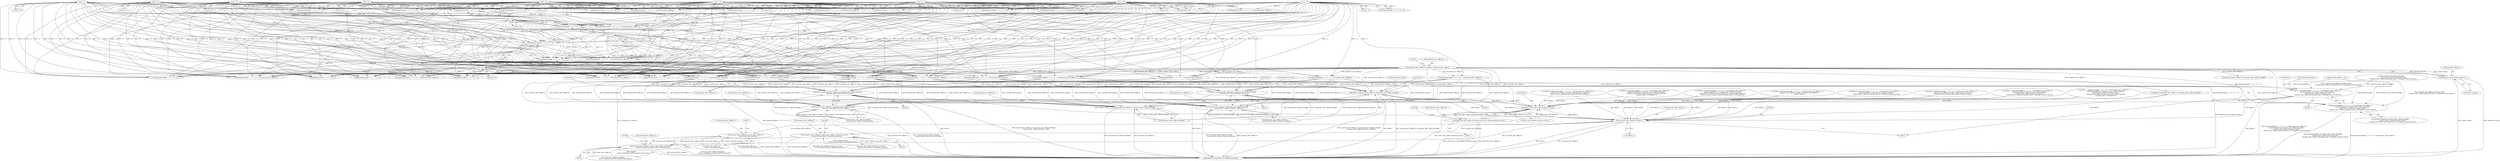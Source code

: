 digraph "0_ImageMagick_f595a1985233c399a05c0c37cc41de16a90dd025@pointer" {
"1001507" [label="(Call,(geometry.height == 0 ? 1.0 : -1.0)*annotate_info->affine.ty)"];
"1001515" [label="(Call,-1.0)"];
"1001458" [label="(Call,-1.0)"];
"1001281" [label="(Call,-1.0)"];
"1001239" [label="(Call,-1.0)"];
"1000798" [label="(Call,-1.0)"];
"1000740" [label="(Call,-1.0)"];
"1001394" [label="(Call,-1.0)"];
"1001332" [label="(Call,-1.0)"];
"1000901" [label="(Call,-1.0)"];
"1000850" [label="(Call,-1.0)"];
"1001030" [label="(Call,-1.0)"];
"1000961" [label="(Call,-1.0)"];
"1000582" [label="(Call,-1.0)"];
"1000416" [label="(Call,annotate_info->affine.ty=geometry_info.psi-image->page.y)"];
"1000422" [label="(Call,geometry_info.psi-image->page.y)"];
"1001502" [label="(Call,offset.y=(geometry.height == 0 ? 1.0 : -1.0)*annotate_info->affine.ty+\n          geometry.height+i*annotate_info->affine.sy*height-\n          annotate_info->affine.rx*metrics.width-\n          annotate_info->affine.sy*(number_lines-1.0)*height+metrics.descent)"];
"1001794" [label="(Call,offset.y-draw_info->affine.sy*metrics.ascent)"];
"1001788" [label="(Call,undercolor_info->affine.ty=offset.y-draw_info->affine.sy*metrics.ascent)"];
"1001848" [label="(Call,annotate_info->affine.ty=offset.y)"];
"1001876" [label="(Call,annotate_info->affine.ty-=(draw_info->affine.sy*(metrics.ascent+\n          metrics.descent-metrics.underline_position)))"];
"1001972" [label="(Call,annotate_info->affine.ty-=(draw_info->affine.sy*(height+\n          metrics.underline_position+metrics.descent)/2.0))"];
"1001921" [label="(Call,annotate_info->affine.ty-=(draw_info->affine.sy*\n            metrics.underline_position))"];
"1001506" [label="(Call,(geometry.height == 0 ? 1.0 : -1.0)*annotate_info->affine.ty+\n          geometry.height+i*annotate_info->affine.sy*height-\n          annotate_info->affine.rx*metrics.width-\n          annotate_info->affine.sy*(number_lines-1.0)*height+metrics.descent)"];
"1001588" [label="(Call,offset.y=annotate_info->affine.ty+i*annotate_info->affine.sy*height)"];
"1001592" [label="(Call,annotate_info->affine.ty+i*annotate_info->affine.sy*height)"];
"1001641" [label="(Call,offset.y=annotate_info->affine.ty+i*annotate_info->affine.sy*height-\n          annotate_info->affine.rx*metrics.width/2.0)"];
"1001645" [label="(Call,annotate_info->affine.ty+i*annotate_info->affine.sy*height-\n          annotate_info->affine.rx*metrics.width/2.0)"];
"1001704" [label="(Call,offset.y=annotate_info->affine.ty+i*annotate_info->affine.sy*height-\n          annotate_info->affine.rx*metrics.width)"];
"1001708" [label="(Call,annotate_info->affine.ty+i*annotate_info->affine.sy*height-\n          annotate_info->affine.rx*metrics.width)"];
"1000422" [label="(Call,geometry_info.psi-image->page.y)"];
"1001239" [label="(Call,-1.0)"];
"1001458" [label="(Call,-1.0)"];
"1001232" [label="(Call,(geometry.width == 0 ? -1.0 : 1.0)*annotate_info->affine.tx)"];
"1000786" [label="(Call,offset.y=(geometry.height == 0 ? -1.0 : 1.0)*annotate_info->affine.ty+i*\n          annotate_info->affine.sy*height+annotate_info->affine.sy*\n          metrics.ascent-annotate_info->affine.rx*metrics.width)"];
"1001651" [label="(Call,i*annotate_info->affine.sy*height-\n          annotate_info->affine.rx*metrics.width/2.0)"];
"1001641" [label="(Call,offset.y=annotate_info->affine.ty+i*annotate_info->affine.sy*height-\n          annotate_info->affine.rx*metrics.width/2.0)"];
"1000799" [label="(Literal,1.0)"];
"1000532" [label="(Call,(geometry.width == 0 ? -1.0 : 1.0)*annotate_info->affine.tx)"];
"1001507" [label="(Call,(geometry.height == 0 ? 1.0 : -1.0)*annotate_info->affine.ty)"];
"1001162" [label="(Call,(geometry.height == 0 ? -1.0 : 1.0)*annotate_info->affine.ty)"];
"1001451" [label="(Call,geometry.width == 0 ? 1.0 : -1.0)"];
"1001598" [label="(Call,i*annotate_info->affine.sy*height)"];
"1000844" [label="(Call,geometry.width == 0 ? -1.0 : 1.0)"];
"1001526" [label="(Call,i*annotate_info->affine.sy*height-\n          annotate_info->affine.rx*metrics.width-\n          annotate_info->affine.sy*(number_lines-1.0)*height+metrics.descent)"];
"1001381" [label="(Call,offset.y=(geometry.height == 0 ? 1.0 : -1.0)*annotate_info->affine.ty+\n          geometry.height+i*annotate_info->affine.sy*height-\n          annotate_info->affine.rx*metrics.width/2.0-\n          annotate_info->affine.sy*(number_lines-1.0)*height+metrics.descent)"];
"1000901" [label="(Call,-1.0)"];
"1001503" [label="(Call,offset.y)"];
"1001877" [label="(Call,annotate_info->affine.ty)"];
"1001921" [label="(Call,annotate_info->affine.ty-=(draw_info->affine.sy*\n            metrics.underline_position))"];
"1001274" [label="(Call,geometry.height == 0 ? 1.0 : -1.0)"];
"1001876" [label="(Call,annotate_info->affine.ty-=(draw_info->affine.sy*(metrics.ascent+\n          metrics.descent-metrics.underline_position)))"];
"1001920" [label="(Block,)"];
"1001023" [label="(Call,(geometry.height == 0 ? -1.0 : 1.0)*annotate_info->affine.ty)"];
"1001744" [label="(Block,)"];
"1001157" [label="(Call,offset.y=(geometry.height == 0 ? -1.0 : 1.0)*annotate_info->affine.ty+\n          geometry.height/2.0+i*annotate_info->affine.sy*height-\n          annotate_info->affine.rx*metrics.width+\n          annotate_info->affine.sy*(metrics.ascent+metrics.descent-\n          (number_lines-1.0)*height)/2.0)"];
"1000733" [label="(Call,geometry.width == 0 ? 1.0 : -1.0)"];
"1001515" [label="(Call,-1.0)"];
"1001450" [label="(Call,(geometry.width == 0 ? 1.0 : -1.0)*annotate_info->affine.tx)"];
"1000791" [label="(Call,(geometry.height == 0 ? -1.0 : 1.0)*annotate_info->affine.ty)"];
"1001568" [label="(Block,)"];
"1000955" [label="(Call,geometry.width == 0 ? -1.0 : 1.0)"];
"1000678" [label="(Call,(geometry.height == 0 ? -1.0 : 1.0)*annotate_info->affine.ty)"];
"1001607" [label="(ControlStructure,break;)"];
"1001733" [label="(ControlStructure,break;)"];
"1001849" [label="(Call,annotate_info->affine.ty)"];
"1001394" [label="(Call,-1.0)"];
"1001642" [label="(Call,offset.y)"];
"1001096" [label="(Call,geometry.width == 0 ? 1.0 : -1.0)"];
"1001024" [label="(Call,geometry.height == 0 ? -1.0 : 1.0)"];
"1001031" [label="(Literal,1.0)"];
"1001708" [label="(Call,annotate_info->affine.ty+i*annotate_info->affine.sy*height-\n          annotate_info->affine.rx*metrics.width)"];
"1001973" [label="(Call,annotate_info->affine.ty)"];
"1000902" [label="(Literal,1.0)"];
"1001509" [label="(Call,geometry.height == 0)"];
"1001798" [label="(Call,draw_info->affine.sy*metrics.ascent)"];
"1002025" [label="(MethodReturn,MagickExport MagickBooleanType)"];
"1001163" [label="(Call,geometry.height == 0 ? -1.0 : 1.0)"];
"1001674" [label="(Block,)"];
"1001972" [label="(Call,annotate_info->affine.ty-=(draw_info->affine.sy*(height+\n          metrics.underline_position+metrics.descent)/2.0))"];
"1001018" [label="(Call,offset.y=(geometry.height == 0 ? -1.0 : 1.0)*annotate_info->affine.ty+\n          geometry.height/2.0+i*annotate_info->affine.sy*height-\n          annotate_info->affine.rx*metrics.width/2.0+annotate_info->affine.sy*\n          (metrics.ascent+metrics.descent-(number_lines-1.0)*height)/2.0)"];
"1001704" [label="(Call,offset.y=annotate_info->affine.ty+i*annotate_info->affine.sy*height-\n          annotate_info->affine.rx*metrics.width)"];
"1000673" [label="(Call,offset.y=(geometry.height == 0 ? -1.0 : 1.0)*annotate_info->affine.ty+i*\n          annotate_info->affine.sy*height+annotate_info->affine.sy*\n          metrics.ascent-annotate_info->affine.rx*metrics.width/2.0)"];
"1001709" [label="(Call,annotate_info->affine.ty)"];
"1001971" [label="(Block,)"];
"1000416" [label="(Call,annotate_info->affine.ty=geometry_info.psi-image->page.y)"];
"1001593" [label="(Call,annotate_info->affine.ty)"];
"1001387" [label="(Call,geometry.height == 0 ? 1.0 : -1.0)"];
"1001922" [label="(Call,annotate_info->affine.ty)"];
"1001588" [label="(Call,offset.y=annotate_info->affine.ty+i*annotate_info->affine.sy*height)"];
"1001714" [label="(Call,i*annotate_info->affine.sy*height-\n          annotate_info->affine.rx*metrics.width)"];
"1001326" [label="(Call,geometry.width == 0 ? -1.0 : 1.0)"];
"1000505" [label="(Call,offset.y=annotate_info->affine.ty+i*annotate_info->affine.sy*height)"];
"1001561" [label="(ControlStructure,break;)"];
"1001705" [label="(Call,offset.y)"];
"1001459" [label="(Literal,1.0)"];
"1001788" [label="(Call,undercolor_info->affine.ty=offset.y-draw_info->affine.sy*metrics.ascent)"];
"1001333" [label="(Literal,1.0)"];
"1001672" [label="(ControlStructure,break;)"];
"1000423" [label="(Call,geometry_info.psi)"];
"1001325" [label="(Call,(geometry.width == 0 ? -1.0 : 1.0)*annotate_info->affine.tx)"];
"1000740" [label="(Call,-1.0)"];
"1001854" [label="(Call,offset.y)"];
"1001332" [label="(Call,-1.0)"];
"1001848" [label="(Call,annotate_info->affine.ty=offset.y)"];
"1000850" [label="(Call,-1.0)"];
"1000741" [label="(Literal,1.0)"];
"1001282" [label="(Literal,1.0)"];
"1001444" [label="(Block,)"];
"1000509" [label="(Call,annotate_info->affine.ty+i*annotate_info->affine.sy*height)"];
"1001978" [label="(Call,draw_info->affine.sy*(height+\n          metrics.underline_position+metrics.descent)/2.0)"];
"1000894" [label="(Call,(geometry.height == 0 ? -1.0 : 1.0)*annotate_info->affine.ty)"];
"1000617" [label="(Call,(geometry.width == 0 ? -1.0 : 1.0)*annotate_info->affine.tx)"];
"1000417" [label="(Call,annotate_info->affine.ty)"];
"1000533" [label="(Call,geometry.width == 0 ? -1.0 : 1.0)"];
"1000889" [label="(Call,offset.y=(geometry.height == 0 ? -1.0 : 1.0)*annotate_info->affine.ty+\n          geometry.height/2.0+i*annotate_info->affine.sy*height+\n          annotate_info->affine.sy*(metrics.ascent+metrics.descent-\n          (number_lines-1.0)*height)/2.0)"];
"1000583" [label="(Literal,1.0)"];
"1001506" [label="(Call,(geometry.height == 0 ? 1.0 : -1.0)*annotate_info->affine.ty+\n          geometry.height+i*annotate_info->affine.sy*height-\n          annotate_info->affine.rx*metrics.width-\n          annotate_info->affine.sy*(number_lines-1.0)*height+metrics.descent)"];
"1001646" [label="(Call,annotate_info->affine.ty)"];
"1001502" [label="(Call,offset.y=(geometry.height == 0 ? 1.0 : -1.0)*annotate_info->affine.ty+\n          geometry.height+i*annotate_info->affine.sy*height-\n          annotate_info->affine.rx*metrics.width-\n          annotate_info->affine.sy*(number_lines-1.0)*height+metrics.descent)"];
"1001795" [label="(Call,offset.y)"];
"1000895" [label="(Call,geometry.height == 0 ? -1.0 : 1.0)"];
"1001794" [label="(Call,offset.y-draw_info->affine.sy*metrics.ascent)"];
"1000792" [label="(Call,geometry.height == 0 ? -1.0 : 1.0)"];
"1000798" [label="(Call,-1.0)"];
"1001522" [label="(Call,geometry.height+i*annotate_info->affine.sy*height-\n          annotate_info->affine.rx*metrics.width-\n          annotate_info->affine.sy*(number_lines-1.0)*height+metrics.descent)"];
"1001281" [label="(Call,-1.0)"];
"1001589" [label="(Call,offset.y)"];
"1001508" [label="(Call,geometry.height == 0 ? 1.0 : -1.0)"];
"1001273" [label="(Call,(geometry.height == 0 ? 1.0 : -1.0)*annotate_info->affine.ty)"];
"1001524" [label="(Identifier,geometry)"];
"1000570" [label="(Call,offset.y=(geometry.height == 0 ? -1.0 : 1.0)*annotate_info->affine.ty+i*\n          annotate_info->affine.sy*height+annotate_info->affine.sy*\n          metrics.ascent)"];
"1001395" [label="(Literal,1.0)"];
"1000618" [label="(Call,geometry.width == 0 ? -1.0 : 1.0)"];
"1000732" [label="(Call,(geometry.width == 0 ? 1.0 : -1.0)*annotate_info->affine.tx)"];
"1001516" [label="(Literal,1.0)"];
"1001386" [label="(Call,(geometry.height == 0 ? 1.0 : -1.0)*annotate_info->affine.ty)"];
"1000961" [label="(Call,-1.0)"];
"1000392" [label="(Block,)"];
"1000576" [label="(Call,geometry.height == 0 ? -1.0 : 1.0)"];
"1000851" [label="(Literal,1.0)"];
"1001882" [label="(Call,draw_info->affine.sy*(metrics.ascent+\n          metrics.descent-metrics.underline_position))"];
"1001233" [label="(Call,geometry.width == 0 ? -1.0 : 1.0)"];
"1000962" [label="(Literal,1.0)"];
"1000575" [label="(Call,(geometry.height == 0 ? -1.0 : 1.0)*annotate_info->affine.ty)"];
"1001592" [label="(Call,annotate_info->affine.ty+i*annotate_info->affine.sy*height)"];
"1001789" [label="(Call,undercolor_info->affine.ty)"];
"1000843" [label="(Call,(geometry.width == 0 ? -1.0 : 1.0)*annotate_info->affine.tx)"];
"1000426" [label="(Call,image->page.y)"];
"1001030" [label="(Call,-1.0)"];
"1001875" [label="(Block,)"];
"1001095" [label="(Call,(geometry.width == 0 ? 1.0 : -1.0)*annotate_info->affine.tx)"];
"1001609" [label="(Block,)"];
"1001240" [label="(Literal,1.0)"];
"1000679" [label="(Call,geometry.height == 0 ? -1.0 : 1.0)"];
"1001268" [label="(Call,offset.y=(geometry.height == 0 ? 1.0 : -1.0)*annotate_info->affine.ty+\n          geometry.height+i*annotate_info->affine.sy*height-\n          annotate_info->affine.sy*(number_lines-1.0)*height+metrics.descent)"];
"1001645" [label="(Call,annotate_info->affine.ty+i*annotate_info->affine.sy*height-\n          annotate_info->affine.rx*metrics.width/2.0)"];
"1000954" [label="(Call,(geometry.width == 0 ? -1.0 : 1.0)*annotate_info->affine.tx)"];
"1001927" [label="(Call,draw_info->affine.sy*\n            metrics.underline_position)"];
"1000582" [label="(Call,-1.0)"];
"1001517" [label="(Call,annotate_info->affine.ty)"];
"1001507" -> "1001506"  [label="AST: "];
"1001507" -> "1001517"  [label="CFG: "];
"1001508" -> "1001507"  [label="AST: "];
"1001517" -> "1001507"  [label="AST: "];
"1001524" -> "1001507"  [label="CFG: "];
"1001507" -> "1002025"  [label="DDG: annotate_info->affine.ty"];
"1001507" -> "1002025"  [label="DDG: geometry.height == 0 ? 1.0 : -1.0"];
"1001507" -> "1001502"  [label="DDG: geometry.height == 0 ? 1.0 : -1.0"];
"1001507" -> "1001502"  [label="DDG: annotate_info->affine.ty"];
"1001507" -> "1001506"  [label="DDG: geometry.height == 0 ? 1.0 : -1.0"];
"1001507" -> "1001506"  [label="DDG: annotate_info->affine.ty"];
"1001515" -> "1001507"  [label="DDG: 1.0"];
"1001458" -> "1001507"  [label="DDG: 1.0"];
"1001281" -> "1001507"  [label="DDG: 1.0"];
"1001239" -> "1001507"  [label="DDG: 1.0"];
"1000798" -> "1001507"  [label="DDG: 1.0"];
"1000740" -> "1001507"  [label="DDG: 1.0"];
"1001394" -> "1001507"  [label="DDG: 1.0"];
"1001332" -> "1001507"  [label="DDG: 1.0"];
"1000901" -> "1001507"  [label="DDG: 1.0"];
"1000850" -> "1001507"  [label="DDG: 1.0"];
"1001030" -> "1001507"  [label="DDG: 1.0"];
"1000961" -> "1001507"  [label="DDG: 1.0"];
"1000582" -> "1001507"  [label="DDG: 1.0"];
"1000416" -> "1001507"  [label="DDG: annotate_info->affine.ty"];
"1001507" -> "1001588"  [label="DDG: annotate_info->affine.ty"];
"1001507" -> "1001592"  [label="DDG: annotate_info->affine.ty"];
"1001507" -> "1001641"  [label="DDG: annotate_info->affine.ty"];
"1001507" -> "1001645"  [label="DDG: annotate_info->affine.ty"];
"1001507" -> "1001704"  [label="DDG: annotate_info->affine.ty"];
"1001507" -> "1001708"  [label="DDG: annotate_info->affine.ty"];
"1001515" -> "1001508"  [label="AST: "];
"1001515" -> "1001516"  [label="CFG: "];
"1001516" -> "1001515"  [label="AST: "];
"1001508" -> "1001515"  [label="CFG: "];
"1001515" -> "1000532"  [label="DDG: 1.0"];
"1001515" -> "1000533"  [label="DDG: 1.0"];
"1001515" -> "1000617"  [label="DDG: 1.0"];
"1001515" -> "1000618"  [label="DDG: 1.0"];
"1001515" -> "1000678"  [label="DDG: 1.0"];
"1001515" -> "1000679"  [label="DDG: 1.0"];
"1001515" -> "1001095"  [label="DDG: 1.0"];
"1001515" -> "1001096"  [label="DDG: 1.0"];
"1001515" -> "1001162"  [label="DDG: 1.0"];
"1001515" -> "1001163"  [label="DDG: 1.0"];
"1001515" -> "1001508"  [label="DDG: 1.0"];
"1001458" -> "1001451"  [label="AST: "];
"1001458" -> "1001459"  [label="CFG: "];
"1001459" -> "1001458"  [label="AST: "];
"1001451" -> "1001458"  [label="CFG: "];
"1001458" -> "1000532"  [label="DDG: 1.0"];
"1001458" -> "1000533"  [label="DDG: 1.0"];
"1001458" -> "1000617"  [label="DDG: 1.0"];
"1001458" -> "1000618"  [label="DDG: 1.0"];
"1001458" -> "1000678"  [label="DDG: 1.0"];
"1001458" -> "1000679"  [label="DDG: 1.0"];
"1001458" -> "1001095"  [label="DDG: 1.0"];
"1001458" -> "1001096"  [label="DDG: 1.0"];
"1001458" -> "1001162"  [label="DDG: 1.0"];
"1001458" -> "1001163"  [label="DDG: 1.0"];
"1001458" -> "1001450"  [label="DDG: 1.0"];
"1001458" -> "1001451"  [label="DDG: 1.0"];
"1001458" -> "1001508"  [label="DDG: 1.0"];
"1001281" -> "1001274"  [label="AST: "];
"1001281" -> "1001282"  [label="CFG: "];
"1001282" -> "1001281"  [label="AST: "];
"1001274" -> "1001281"  [label="CFG: "];
"1001281" -> "1000532"  [label="DDG: 1.0"];
"1001281" -> "1000533"  [label="DDG: 1.0"];
"1001281" -> "1000617"  [label="DDG: 1.0"];
"1001281" -> "1000618"  [label="DDG: 1.0"];
"1001281" -> "1000678"  [label="DDG: 1.0"];
"1001281" -> "1000679"  [label="DDG: 1.0"];
"1001281" -> "1001095"  [label="DDG: 1.0"];
"1001281" -> "1001096"  [label="DDG: 1.0"];
"1001281" -> "1001162"  [label="DDG: 1.0"];
"1001281" -> "1001163"  [label="DDG: 1.0"];
"1001281" -> "1001273"  [label="DDG: 1.0"];
"1001281" -> "1001274"  [label="DDG: 1.0"];
"1001281" -> "1001450"  [label="DDG: 1.0"];
"1001281" -> "1001451"  [label="DDG: 1.0"];
"1001281" -> "1001508"  [label="DDG: 1.0"];
"1001239" -> "1001233"  [label="AST: "];
"1001239" -> "1001240"  [label="CFG: "];
"1001240" -> "1001239"  [label="AST: "];
"1001233" -> "1001239"  [label="CFG: "];
"1001239" -> "1000532"  [label="DDG: 1.0"];
"1001239" -> "1000533"  [label="DDG: 1.0"];
"1001239" -> "1000617"  [label="DDG: 1.0"];
"1001239" -> "1000618"  [label="DDG: 1.0"];
"1001239" -> "1000678"  [label="DDG: 1.0"];
"1001239" -> "1000679"  [label="DDG: 1.0"];
"1001239" -> "1001095"  [label="DDG: 1.0"];
"1001239" -> "1001096"  [label="DDG: 1.0"];
"1001239" -> "1001162"  [label="DDG: 1.0"];
"1001239" -> "1001163"  [label="DDG: 1.0"];
"1001239" -> "1001232"  [label="DDG: 1.0"];
"1001239" -> "1001233"  [label="DDG: 1.0"];
"1001239" -> "1001273"  [label="DDG: 1.0"];
"1001239" -> "1001274"  [label="DDG: 1.0"];
"1001239" -> "1001450"  [label="DDG: 1.0"];
"1001239" -> "1001451"  [label="DDG: 1.0"];
"1001239" -> "1001508"  [label="DDG: 1.0"];
"1000798" -> "1000792"  [label="AST: "];
"1000798" -> "1000799"  [label="CFG: "];
"1000799" -> "1000798"  [label="AST: "];
"1000792" -> "1000798"  [label="CFG: "];
"1000798" -> "1000532"  [label="DDG: 1.0"];
"1000798" -> "1000533"  [label="DDG: 1.0"];
"1000798" -> "1000617"  [label="DDG: 1.0"];
"1000798" -> "1000618"  [label="DDG: 1.0"];
"1000798" -> "1000678"  [label="DDG: 1.0"];
"1000798" -> "1000679"  [label="DDG: 1.0"];
"1000798" -> "1000791"  [label="DDG: 1.0"];
"1000798" -> "1000792"  [label="DDG: 1.0"];
"1000798" -> "1001095"  [label="DDG: 1.0"];
"1000798" -> "1001096"  [label="DDG: 1.0"];
"1000798" -> "1001162"  [label="DDG: 1.0"];
"1000798" -> "1001163"  [label="DDG: 1.0"];
"1000798" -> "1001232"  [label="DDG: 1.0"];
"1000798" -> "1001233"  [label="DDG: 1.0"];
"1000798" -> "1001273"  [label="DDG: 1.0"];
"1000798" -> "1001274"  [label="DDG: 1.0"];
"1000798" -> "1001450"  [label="DDG: 1.0"];
"1000798" -> "1001451"  [label="DDG: 1.0"];
"1000798" -> "1001508"  [label="DDG: 1.0"];
"1000740" -> "1000733"  [label="AST: "];
"1000740" -> "1000741"  [label="CFG: "];
"1000741" -> "1000740"  [label="AST: "];
"1000733" -> "1000740"  [label="CFG: "];
"1000740" -> "1000532"  [label="DDG: 1.0"];
"1000740" -> "1000533"  [label="DDG: 1.0"];
"1000740" -> "1000617"  [label="DDG: 1.0"];
"1000740" -> "1000618"  [label="DDG: 1.0"];
"1000740" -> "1000678"  [label="DDG: 1.0"];
"1000740" -> "1000679"  [label="DDG: 1.0"];
"1000740" -> "1000732"  [label="DDG: 1.0"];
"1000740" -> "1000733"  [label="DDG: 1.0"];
"1000740" -> "1000791"  [label="DDG: 1.0"];
"1000740" -> "1000792"  [label="DDG: 1.0"];
"1000740" -> "1001095"  [label="DDG: 1.0"];
"1000740" -> "1001096"  [label="DDG: 1.0"];
"1000740" -> "1001162"  [label="DDG: 1.0"];
"1000740" -> "1001163"  [label="DDG: 1.0"];
"1000740" -> "1001232"  [label="DDG: 1.0"];
"1000740" -> "1001233"  [label="DDG: 1.0"];
"1000740" -> "1001273"  [label="DDG: 1.0"];
"1000740" -> "1001274"  [label="DDG: 1.0"];
"1000740" -> "1001450"  [label="DDG: 1.0"];
"1000740" -> "1001451"  [label="DDG: 1.0"];
"1000740" -> "1001508"  [label="DDG: 1.0"];
"1001394" -> "1001387"  [label="AST: "];
"1001394" -> "1001395"  [label="CFG: "];
"1001395" -> "1001394"  [label="AST: "];
"1001387" -> "1001394"  [label="CFG: "];
"1001394" -> "1000532"  [label="DDG: 1.0"];
"1001394" -> "1000533"  [label="DDG: 1.0"];
"1001394" -> "1000617"  [label="DDG: 1.0"];
"1001394" -> "1000618"  [label="DDG: 1.0"];
"1001394" -> "1000678"  [label="DDG: 1.0"];
"1001394" -> "1000679"  [label="DDG: 1.0"];
"1001394" -> "1000732"  [label="DDG: 1.0"];
"1001394" -> "1000733"  [label="DDG: 1.0"];
"1001394" -> "1000791"  [label="DDG: 1.0"];
"1001394" -> "1000792"  [label="DDG: 1.0"];
"1001394" -> "1001095"  [label="DDG: 1.0"];
"1001394" -> "1001096"  [label="DDG: 1.0"];
"1001394" -> "1001162"  [label="DDG: 1.0"];
"1001394" -> "1001163"  [label="DDG: 1.0"];
"1001394" -> "1001232"  [label="DDG: 1.0"];
"1001394" -> "1001233"  [label="DDG: 1.0"];
"1001394" -> "1001273"  [label="DDG: 1.0"];
"1001394" -> "1001274"  [label="DDG: 1.0"];
"1001394" -> "1001386"  [label="DDG: 1.0"];
"1001394" -> "1001387"  [label="DDG: 1.0"];
"1001394" -> "1001450"  [label="DDG: 1.0"];
"1001394" -> "1001451"  [label="DDG: 1.0"];
"1001394" -> "1001508"  [label="DDG: 1.0"];
"1001332" -> "1001326"  [label="AST: "];
"1001332" -> "1001333"  [label="CFG: "];
"1001333" -> "1001332"  [label="AST: "];
"1001326" -> "1001332"  [label="CFG: "];
"1001332" -> "1000532"  [label="DDG: 1.0"];
"1001332" -> "1000533"  [label="DDG: 1.0"];
"1001332" -> "1000617"  [label="DDG: 1.0"];
"1001332" -> "1000618"  [label="DDG: 1.0"];
"1001332" -> "1000678"  [label="DDG: 1.0"];
"1001332" -> "1000679"  [label="DDG: 1.0"];
"1001332" -> "1000732"  [label="DDG: 1.0"];
"1001332" -> "1000733"  [label="DDG: 1.0"];
"1001332" -> "1000791"  [label="DDG: 1.0"];
"1001332" -> "1000792"  [label="DDG: 1.0"];
"1001332" -> "1001095"  [label="DDG: 1.0"];
"1001332" -> "1001096"  [label="DDG: 1.0"];
"1001332" -> "1001162"  [label="DDG: 1.0"];
"1001332" -> "1001163"  [label="DDG: 1.0"];
"1001332" -> "1001232"  [label="DDG: 1.0"];
"1001332" -> "1001233"  [label="DDG: 1.0"];
"1001332" -> "1001273"  [label="DDG: 1.0"];
"1001332" -> "1001274"  [label="DDG: 1.0"];
"1001332" -> "1001325"  [label="DDG: 1.0"];
"1001332" -> "1001326"  [label="DDG: 1.0"];
"1001332" -> "1001386"  [label="DDG: 1.0"];
"1001332" -> "1001387"  [label="DDG: 1.0"];
"1001332" -> "1001450"  [label="DDG: 1.0"];
"1001332" -> "1001451"  [label="DDG: 1.0"];
"1001332" -> "1001508"  [label="DDG: 1.0"];
"1000901" -> "1000895"  [label="AST: "];
"1000901" -> "1000902"  [label="CFG: "];
"1000902" -> "1000901"  [label="AST: "];
"1000895" -> "1000901"  [label="CFG: "];
"1000901" -> "1000532"  [label="DDG: 1.0"];
"1000901" -> "1000533"  [label="DDG: 1.0"];
"1000901" -> "1000617"  [label="DDG: 1.0"];
"1000901" -> "1000618"  [label="DDG: 1.0"];
"1000901" -> "1000678"  [label="DDG: 1.0"];
"1000901" -> "1000679"  [label="DDG: 1.0"];
"1000901" -> "1000732"  [label="DDG: 1.0"];
"1000901" -> "1000733"  [label="DDG: 1.0"];
"1000901" -> "1000791"  [label="DDG: 1.0"];
"1000901" -> "1000792"  [label="DDG: 1.0"];
"1000901" -> "1000894"  [label="DDG: 1.0"];
"1000901" -> "1000895"  [label="DDG: 1.0"];
"1000901" -> "1001095"  [label="DDG: 1.0"];
"1000901" -> "1001096"  [label="DDG: 1.0"];
"1000901" -> "1001162"  [label="DDG: 1.0"];
"1000901" -> "1001163"  [label="DDG: 1.0"];
"1000901" -> "1001232"  [label="DDG: 1.0"];
"1000901" -> "1001233"  [label="DDG: 1.0"];
"1000901" -> "1001273"  [label="DDG: 1.0"];
"1000901" -> "1001274"  [label="DDG: 1.0"];
"1000901" -> "1001325"  [label="DDG: 1.0"];
"1000901" -> "1001326"  [label="DDG: 1.0"];
"1000901" -> "1001386"  [label="DDG: 1.0"];
"1000901" -> "1001387"  [label="DDG: 1.0"];
"1000901" -> "1001450"  [label="DDG: 1.0"];
"1000901" -> "1001451"  [label="DDG: 1.0"];
"1000901" -> "1001508"  [label="DDG: 1.0"];
"1000850" -> "1000844"  [label="AST: "];
"1000850" -> "1000851"  [label="CFG: "];
"1000851" -> "1000850"  [label="AST: "];
"1000844" -> "1000850"  [label="CFG: "];
"1000850" -> "1000532"  [label="DDG: 1.0"];
"1000850" -> "1000533"  [label="DDG: 1.0"];
"1000850" -> "1000617"  [label="DDG: 1.0"];
"1000850" -> "1000618"  [label="DDG: 1.0"];
"1000850" -> "1000678"  [label="DDG: 1.0"];
"1000850" -> "1000679"  [label="DDG: 1.0"];
"1000850" -> "1000732"  [label="DDG: 1.0"];
"1000850" -> "1000733"  [label="DDG: 1.0"];
"1000850" -> "1000791"  [label="DDG: 1.0"];
"1000850" -> "1000792"  [label="DDG: 1.0"];
"1000850" -> "1000843"  [label="DDG: 1.0"];
"1000850" -> "1000844"  [label="DDG: 1.0"];
"1000850" -> "1000894"  [label="DDG: 1.0"];
"1000850" -> "1000895"  [label="DDG: 1.0"];
"1000850" -> "1001095"  [label="DDG: 1.0"];
"1000850" -> "1001096"  [label="DDG: 1.0"];
"1000850" -> "1001162"  [label="DDG: 1.0"];
"1000850" -> "1001163"  [label="DDG: 1.0"];
"1000850" -> "1001232"  [label="DDG: 1.0"];
"1000850" -> "1001233"  [label="DDG: 1.0"];
"1000850" -> "1001273"  [label="DDG: 1.0"];
"1000850" -> "1001274"  [label="DDG: 1.0"];
"1000850" -> "1001325"  [label="DDG: 1.0"];
"1000850" -> "1001326"  [label="DDG: 1.0"];
"1000850" -> "1001386"  [label="DDG: 1.0"];
"1000850" -> "1001387"  [label="DDG: 1.0"];
"1000850" -> "1001450"  [label="DDG: 1.0"];
"1000850" -> "1001451"  [label="DDG: 1.0"];
"1000850" -> "1001508"  [label="DDG: 1.0"];
"1001030" -> "1001024"  [label="AST: "];
"1001030" -> "1001031"  [label="CFG: "];
"1001031" -> "1001030"  [label="AST: "];
"1001024" -> "1001030"  [label="CFG: "];
"1001030" -> "1000532"  [label="DDG: 1.0"];
"1001030" -> "1000533"  [label="DDG: 1.0"];
"1001030" -> "1000617"  [label="DDG: 1.0"];
"1001030" -> "1000618"  [label="DDG: 1.0"];
"1001030" -> "1000678"  [label="DDG: 1.0"];
"1001030" -> "1000679"  [label="DDG: 1.0"];
"1001030" -> "1000732"  [label="DDG: 1.0"];
"1001030" -> "1000733"  [label="DDG: 1.0"];
"1001030" -> "1000791"  [label="DDG: 1.0"];
"1001030" -> "1000792"  [label="DDG: 1.0"];
"1001030" -> "1000843"  [label="DDG: 1.0"];
"1001030" -> "1000844"  [label="DDG: 1.0"];
"1001030" -> "1000894"  [label="DDG: 1.0"];
"1001030" -> "1000895"  [label="DDG: 1.0"];
"1001030" -> "1001023"  [label="DDG: 1.0"];
"1001030" -> "1001024"  [label="DDG: 1.0"];
"1001030" -> "1001095"  [label="DDG: 1.0"];
"1001030" -> "1001096"  [label="DDG: 1.0"];
"1001030" -> "1001162"  [label="DDG: 1.0"];
"1001030" -> "1001163"  [label="DDG: 1.0"];
"1001030" -> "1001232"  [label="DDG: 1.0"];
"1001030" -> "1001233"  [label="DDG: 1.0"];
"1001030" -> "1001273"  [label="DDG: 1.0"];
"1001030" -> "1001274"  [label="DDG: 1.0"];
"1001030" -> "1001325"  [label="DDG: 1.0"];
"1001030" -> "1001326"  [label="DDG: 1.0"];
"1001030" -> "1001386"  [label="DDG: 1.0"];
"1001030" -> "1001387"  [label="DDG: 1.0"];
"1001030" -> "1001450"  [label="DDG: 1.0"];
"1001030" -> "1001451"  [label="DDG: 1.0"];
"1001030" -> "1001508"  [label="DDG: 1.0"];
"1000961" -> "1000955"  [label="AST: "];
"1000961" -> "1000962"  [label="CFG: "];
"1000962" -> "1000961"  [label="AST: "];
"1000955" -> "1000961"  [label="CFG: "];
"1000961" -> "1000532"  [label="DDG: 1.0"];
"1000961" -> "1000533"  [label="DDG: 1.0"];
"1000961" -> "1000617"  [label="DDG: 1.0"];
"1000961" -> "1000618"  [label="DDG: 1.0"];
"1000961" -> "1000678"  [label="DDG: 1.0"];
"1000961" -> "1000679"  [label="DDG: 1.0"];
"1000961" -> "1000732"  [label="DDG: 1.0"];
"1000961" -> "1000733"  [label="DDG: 1.0"];
"1000961" -> "1000791"  [label="DDG: 1.0"];
"1000961" -> "1000792"  [label="DDG: 1.0"];
"1000961" -> "1000843"  [label="DDG: 1.0"];
"1000961" -> "1000844"  [label="DDG: 1.0"];
"1000961" -> "1000894"  [label="DDG: 1.0"];
"1000961" -> "1000895"  [label="DDG: 1.0"];
"1000961" -> "1000954"  [label="DDG: 1.0"];
"1000961" -> "1000955"  [label="DDG: 1.0"];
"1000961" -> "1001023"  [label="DDG: 1.0"];
"1000961" -> "1001024"  [label="DDG: 1.0"];
"1000961" -> "1001095"  [label="DDG: 1.0"];
"1000961" -> "1001096"  [label="DDG: 1.0"];
"1000961" -> "1001162"  [label="DDG: 1.0"];
"1000961" -> "1001163"  [label="DDG: 1.0"];
"1000961" -> "1001232"  [label="DDG: 1.0"];
"1000961" -> "1001233"  [label="DDG: 1.0"];
"1000961" -> "1001273"  [label="DDG: 1.0"];
"1000961" -> "1001274"  [label="DDG: 1.0"];
"1000961" -> "1001325"  [label="DDG: 1.0"];
"1000961" -> "1001326"  [label="DDG: 1.0"];
"1000961" -> "1001386"  [label="DDG: 1.0"];
"1000961" -> "1001387"  [label="DDG: 1.0"];
"1000961" -> "1001450"  [label="DDG: 1.0"];
"1000961" -> "1001451"  [label="DDG: 1.0"];
"1000961" -> "1001508"  [label="DDG: 1.0"];
"1000582" -> "1000576"  [label="AST: "];
"1000582" -> "1000583"  [label="CFG: "];
"1000583" -> "1000582"  [label="AST: "];
"1000576" -> "1000582"  [label="CFG: "];
"1000582" -> "1000532"  [label="DDG: 1.0"];
"1000582" -> "1000533"  [label="DDG: 1.0"];
"1000582" -> "1000575"  [label="DDG: 1.0"];
"1000582" -> "1000576"  [label="DDG: 1.0"];
"1000582" -> "1000617"  [label="DDG: 1.0"];
"1000582" -> "1000618"  [label="DDG: 1.0"];
"1000582" -> "1000678"  [label="DDG: 1.0"];
"1000582" -> "1000679"  [label="DDG: 1.0"];
"1000582" -> "1000732"  [label="DDG: 1.0"];
"1000582" -> "1000733"  [label="DDG: 1.0"];
"1000582" -> "1000791"  [label="DDG: 1.0"];
"1000582" -> "1000792"  [label="DDG: 1.0"];
"1000582" -> "1000843"  [label="DDG: 1.0"];
"1000582" -> "1000844"  [label="DDG: 1.0"];
"1000582" -> "1000894"  [label="DDG: 1.0"];
"1000582" -> "1000895"  [label="DDG: 1.0"];
"1000582" -> "1000954"  [label="DDG: 1.0"];
"1000582" -> "1000955"  [label="DDG: 1.0"];
"1000582" -> "1001023"  [label="DDG: 1.0"];
"1000582" -> "1001024"  [label="DDG: 1.0"];
"1000582" -> "1001095"  [label="DDG: 1.0"];
"1000582" -> "1001096"  [label="DDG: 1.0"];
"1000582" -> "1001162"  [label="DDG: 1.0"];
"1000582" -> "1001163"  [label="DDG: 1.0"];
"1000582" -> "1001232"  [label="DDG: 1.0"];
"1000582" -> "1001233"  [label="DDG: 1.0"];
"1000582" -> "1001273"  [label="DDG: 1.0"];
"1000582" -> "1001274"  [label="DDG: 1.0"];
"1000582" -> "1001325"  [label="DDG: 1.0"];
"1000582" -> "1001326"  [label="DDG: 1.0"];
"1000582" -> "1001386"  [label="DDG: 1.0"];
"1000582" -> "1001387"  [label="DDG: 1.0"];
"1000582" -> "1001450"  [label="DDG: 1.0"];
"1000582" -> "1001451"  [label="DDG: 1.0"];
"1000582" -> "1001508"  [label="DDG: 1.0"];
"1000416" -> "1000392"  [label="AST: "];
"1000416" -> "1000422"  [label="CFG: "];
"1000417" -> "1000416"  [label="AST: "];
"1000422" -> "1000416"  [label="AST: "];
"1000432" -> "1000416"  [label="CFG: "];
"1000416" -> "1002025"  [label="DDG: geometry_info.psi-image->page.y"];
"1000422" -> "1000416"  [label="DDG: geometry_info.psi"];
"1000422" -> "1000416"  [label="DDG: image->page.y"];
"1000416" -> "1000505"  [label="DDG: annotate_info->affine.ty"];
"1000416" -> "1000509"  [label="DDG: annotate_info->affine.ty"];
"1000416" -> "1000575"  [label="DDG: annotate_info->affine.ty"];
"1000416" -> "1000678"  [label="DDG: annotate_info->affine.ty"];
"1000416" -> "1000791"  [label="DDG: annotate_info->affine.ty"];
"1000416" -> "1000894"  [label="DDG: annotate_info->affine.ty"];
"1000416" -> "1001023"  [label="DDG: annotate_info->affine.ty"];
"1000416" -> "1001162"  [label="DDG: annotate_info->affine.ty"];
"1000416" -> "1001273"  [label="DDG: annotate_info->affine.ty"];
"1000416" -> "1001386"  [label="DDG: annotate_info->affine.ty"];
"1000416" -> "1001588"  [label="DDG: annotate_info->affine.ty"];
"1000416" -> "1001592"  [label="DDG: annotate_info->affine.ty"];
"1000416" -> "1001641"  [label="DDG: annotate_info->affine.ty"];
"1000416" -> "1001645"  [label="DDG: annotate_info->affine.ty"];
"1000416" -> "1001704"  [label="DDG: annotate_info->affine.ty"];
"1000416" -> "1001708"  [label="DDG: annotate_info->affine.ty"];
"1000422" -> "1000426"  [label="CFG: "];
"1000423" -> "1000422"  [label="AST: "];
"1000426" -> "1000422"  [label="AST: "];
"1000422" -> "1002025"  [label="DDG: image->page.y"];
"1000422" -> "1002025"  [label="DDG: geometry_info.psi"];
"1001502" -> "1001444"  [label="AST: "];
"1001502" -> "1001506"  [label="CFG: "];
"1001503" -> "1001502"  [label="AST: "];
"1001506" -> "1001502"  [label="AST: "];
"1001561" -> "1001502"  [label="CFG: "];
"1001502" -> "1002025"  [label="DDG: (geometry.height == 0 ? 1.0 : -1.0)*annotate_info->affine.ty+\n          geometry.height+i*annotate_info->affine.sy*height-\n          annotate_info->affine.rx*metrics.width-\n          annotate_info->affine.sy*(number_lines-1.0)*height+metrics.descent"];
"1001502" -> "1002025"  [label="DDG: offset.y"];
"1001509" -> "1001502"  [label="DDG: geometry.height"];
"1001526" -> "1001502"  [label="DDG: i*annotate_info->affine.sy*height"];
"1001526" -> "1001502"  [label="DDG: annotate_info->affine.rx*metrics.width-\n          annotate_info->affine.sy*(number_lines-1.0)*height+metrics.descent"];
"1001502" -> "1001794"  [label="DDG: offset.y"];
"1001502" -> "1001848"  [label="DDG: offset.y"];
"1001794" -> "1001788"  [label="AST: "];
"1001794" -> "1001798"  [label="CFG: "];
"1001795" -> "1001794"  [label="AST: "];
"1001798" -> "1001794"  [label="AST: "];
"1001788" -> "1001794"  [label="CFG: "];
"1001794" -> "1002025"  [label="DDG: draw_info->affine.sy*metrics.ascent"];
"1001794" -> "1001788"  [label="DDG: offset.y"];
"1001794" -> "1001788"  [label="DDG: draw_info->affine.sy*metrics.ascent"];
"1000570" -> "1001794"  [label="DDG: offset.y"];
"1001704" -> "1001794"  [label="DDG: offset.y"];
"1000505" -> "1001794"  [label="DDG: offset.y"];
"1001588" -> "1001794"  [label="DDG: offset.y"];
"1000889" -> "1001794"  [label="DDG: offset.y"];
"1000673" -> "1001794"  [label="DDG: offset.y"];
"1000786" -> "1001794"  [label="DDG: offset.y"];
"1001157" -> "1001794"  [label="DDG: offset.y"];
"1001381" -> "1001794"  [label="DDG: offset.y"];
"1001018" -> "1001794"  [label="DDG: offset.y"];
"1001268" -> "1001794"  [label="DDG: offset.y"];
"1001641" -> "1001794"  [label="DDG: offset.y"];
"1001798" -> "1001794"  [label="DDG: draw_info->affine.sy"];
"1001798" -> "1001794"  [label="DDG: metrics.ascent"];
"1001794" -> "1001848"  [label="DDG: offset.y"];
"1001788" -> "1001744"  [label="AST: "];
"1001789" -> "1001788"  [label="AST: "];
"1001808" -> "1001788"  [label="CFG: "];
"1001788" -> "1002025"  [label="DDG: offset.y-draw_info->affine.sy*metrics.ascent"];
"1001788" -> "1002025"  [label="DDG: undercolor_info->affine.ty"];
"1001848" -> "1000392"  [label="AST: "];
"1001848" -> "1001854"  [label="CFG: "];
"1001849" -> "1001848"  [label="AST: "];
"1001854" -> "1001848"  [label="AST: "];
"1001858" -> "1001848"  [label="CFG: "];
"1001848" -> "1002025"  [label="DDG: offset.y"];
"1001848" -> "1002025"  [label="DDG: annotate_info->affine.ty"];
"1000570" -> "1001848"  [label="DDG: offset.y"];
"1001704" -> "1001848"  [label="DDG: offset.y"];
"1000505" -> "1001848"  [label="DDG: offset.y"];
"1001588" -> "1001848"  [label="DDG: offset.y"];
"1000889" -> "1001848"  [label="DDG: offset.y"];
"1000673" -> "1001848"  [label="DDG: offset.y"];
"1000786" -> "1001848"  [label="DDG: offset.y"];
"1001157" -> "1001848"  [label="DDG: offset.y"];
"1001381" -> "1001848"  [label="DDG: offset.y"];
"1001018" -> "1001848"  [label="DDG: offset.y"];
"1001268" -> "1001848"  [label="DDG: offset.y"];
"1001641" -> "1001848"  [label="DDG: offset.y"];
"1001848" -> "1001876"  [label="DDG: annotate_info->affine.ty"];
"1001848" -> "1001921"  [label="DDG: annotate_info->affine.ty"];
"1001848" -> "1001972"  [label="DDG: annotate_info->affine.ty"];
"1001876" -> "1001875"  [label="AST: "];
"1001876" -> "1001882"  [label="CFG: "];
"1001877" -> "1001876"  [label="AST: "];
"1001882" -> "1001876"  [label="AST: "];
"1001900" -> "1001876"  [label="CFG: "];
"1001876" -> "1002025"  [label="DDG: annotate_info->affine.ty"];
"1001876" -> "1002025"  [label="DDG: draw_info->affine.sy*(metrics.ascent+\n          metrics.descent-metrics.underline_position)"];
"1001882" -> "1001876"  [label="DDG: draw_info->affine.sy"];
"1001882" -> "1001876"  [label="DDG: metrics.ascent+\n          metrics.descent-metrics.underline_position"];
"1001876" -> "1001972"  [label="DDG: annotate_info->affine.ty"];
"1001972" -> "1001971"  [label="AST: "];
"1001972" -> "1001978"  [label="CFG: "];
"1001973" -> "1001972"  [label="AST: "];
"1001978" -> "1001972"  [label="AST: "];
"1001996" -> "1001972"  [label="CFG: "];
"1001972" -> "1002025"  [label="DDG: draw_info->affine.sy*(height+\n          metrics.underline_position+metrics.descent)/2.0"];
"1001972" -> "1002025"  [label="DDG: annotate_info->affine.ty"];
"1001978" -> "1001972"  [label="DDG: draw_info->affine.sy"];
"1001978" -> "1001972"  [label="DDG: (height+\n          metrics.underline_position+metrics.descent)/2.0"];
"1001921" -> "1001972"  [label="DDG: annotate_info->affine.ty"];
"1001921" -> "1001920"  [label="AST: "];
"1001921" -> "1001927"  [label="CFG: "];
"1001922" -> "1001921"  [label="AST: "];
"1001927" -> "1001921"  [label="AST: "];
"1001937" -> "1001921"  [label="CFG: "];
"1001921" -> "1002025"  [label="DDG: annotate_info->affine.ty"];
"1001921" -> "1002025"  [label="DDG: draw_info->affine.sy*\n            metrics.underline_position"];
"1001927" -> "1001921"  [label="DDG: draw_info->affine.sy"];
"1001927" -> "1001921"  [label="DDG: metrics.underline_position"];
"1001506" -> "1001522"  [label="CFG: "];
"1001522" -> "1001506"  [label="AST: "];
"1001506" -> "1002025"  [label="DDG: geometry.height+i*annotate_info->affine.sy*height-\n          annotate_info->affine.rx*metrics.width-\n          annotate_info->affine.sy*(number_lines-1.0)*height+metrics.descent"];
"1001506" -> "1002025"  [label="DDG: (geometry.height == 0 ? 1.0 : -1.0)*annotate_info->affine.ty"];
"1001509" -> "1001506"  [label="DDG: geometry.height"];
"1001526" -> "1001506"  [label="DDG: i*annotate_info->affine.sy*height"];
"1001526" -> "1001506"  [label="DDG: annotate_info->affine.rx*metrics.width-\n          annotate_info->affine.sy*(number_lines-1.0)*height+metrics.descent"];
"1001588" -> "1001568"  [label="AST: "];
"1001588" -> "1001592"  [label="CFG: "];
"1001589" -> "1001588"  [label="AST: "];
"1001592" -> "1001588"  [label="AST: "];
"1001607" -> "1001588"  [label="CFG: "];
"1001588" -> "1002025"  [label="DDG: offset.y"];
"1001588" -> "1002025"  [label="DDG: annotate_info->affine.ty+i*annotate_info->affine.sy*height"];
"1001162" -> "1001588"  [label="DDG: annotate_info->affine.ty"];
"1000894" -> "1001588"  [label="DDG: annotate_info->affine.ty"];
"1001273" -> "1001588"  [label="DDG: annotate_info->affine.ty"];
"1001023" -> "1001588"  [label="DDG: annotate_info->affine.ty"];
"1000678" -> "1001588"  [label="DDG: annotate_info->affine.ty"];
"1000791" -> "1001588"  [label="DDG: annotate_info->affine.ty"];
"1000575" -> "1001588"  [label="DDG: annotate_info->affine.ty"];
"1001386" -> "1001588"  [label="DDG: annotate_info->affine.ty"];
"1001598" -> "1001588"  [label="DDG: i"];
"1001598" -> "1001588"  [label="DDG: annotate_info->affine.sy*height"];
"1001592" -> "1001598"  [label="CFG: "];
"1001593" -> "1001592"  [label="AST: "];
"1001598" -> "1001592"  [label="AST: "];
"1001592" -> "1002025"  [label="DDG: annotate_info->affine.ty"];
"1001592" -> "1002025"  [label="DDG: i*annotate_info->affine.sy*height"];
"1001162" -> "1001592"  [label="DDG: annotate_info->affine.ty"];
"1000894" -> "1001592"  [label="DDG: annotate_info->affine.ty"];
"1001273" -> "1001592"  [label="DDG: annotate_info->affine.ty"];
"1001023" -> "1001592"  [label="DDG: annotate_info->affine.ty"];
"1000678" -> "1001592"  [label="DDG: annotate_info->affine.ty"];
"1000791" -> "1001592"  [label="DDG: annotate_info->affine.ty"];
"1000575" -> "1001592"  [label="DDG: annotate_info->affine.ty"];
"1001386" -> "1001592"  [label="DDG: annotate_info->affine.ty"];
"1001598" -> "1001592"  [label="DDG: i"];
"1001598" -> "1001592"  [label="DDG: annotate_info->affine.sy*height"];
"1001641" -> "1001609"  [label="AST: "];
"1001641" -> "1001645"  [label="CFG: "];
"1001642" -> "1001641"  [label="AST: "];
"1001645" -> "1001641"  [label="AST: "];
"1001672" -> "1001641"  [label="CFG: "];
"1001641" -> "1002025"  [label="DDG: annotate_info->affine.ty+i*annotate_info->affine.sy*height-\n          annotate_info->affine.rx*metrics.width/2.0"];
"1001641" -> "1002025"  [label="DDG: offset.y"];
"1001162" -> "1001641"  [label="DDG: annotate_info->affine.ty"];
"1000894" -> "1001641"  [label="DDG: annotate_info->affine.ty"];
"1001273" -> "1001641"  [label="DDG: annotate_info->affine.ty"];
"1001023" -> "1001641"  [label="DDG: annotate_info->affine.ty"];
"1000678" -> "1001641"  [label="DDG: annotate_info->affine.ty"];
"1000791" -> "1001641"  [label="DDG: annotate_info->affine.ty"];
"1000575" -> "1001641"  [label="DDG: annotate_info->affine.ty"];
"1001386" -> "1001641"  [label="DDG: annotate_info->affine.ty"];
"1001651" -> "1001641"  [label="DDG: i*annotate_info->affine.sy*height"];
"1001651" -> "1001641"  [label="DDG: annotate_info->affine.rx*metrics.width/2.0"];
"1001645" -> "1001651"  [label="CFG: "];
"1001646" -> "1001645"  [label="AST: "];
"1001651" -> "1001645"  [label="AST: "];
"1001645" -> "1002025"  [label="DDG: annotate_info->affine.ty"];
"1001645" -> "1002025"  [label="DDG: i*annotate_info->affine.sy*height-\n          annotate_info->affine.rx*metrics.width/2.0"];
"1001162" -> "1001645"  [label="DDG: annotate_info->affine.ty"];
"1000894" -> "1001645"  [label="DDG: annotate_info->affine.ty"];
"1001273" -> "1001645"  [label="DDG: annotate_info->affine.ty"];
"1001023" -> "1001645"  [label="DDG: annotate_info->affine.ty"];
"1000678" -> "1001645"  [label="DDG: annotate_info->affine.ty"];
"1000791" -> "1001645"  [label="DDG: annotate_info->affine.ty"];
"1000575" -> "1001645"  [label="DDG: annotate_info->affine.ty"];
"1001386" -> "1001645"  [label="DDG: annotate_info->affine.ty"];
"1001651" -> "1001645"  [label="DDG: i*annotate_info->affine.sy*height"];
"1001651" -> "1001645"  [label="DDG: annotate_info->affine.rx*metrics.width/2.0"];
"1001704" -> "1001674"  [label="AST: "];
"1001704" -> "1001708"  [label="CFG: "];
"1001705" -> "1001704"  [label="AST: "];
"1001708" -> "1001704"  [label="AST: "];
"1001733" -> "1001704"  [label="CFG: "];
"1001704" -> "1002025"  [label="DDG: offset.y"];
"1001704" -> "1002025"  [label="DDG: annotate_info->affine.ty+i*annotate_info->affine.sy*height-\n          annotate_info->affine.rx*metrics.width"];
"1001162" -> "1001704"  [label="DDG: annotate_info->affine.ty"];
"1000894" -> "1001704"  [label="DDG: annotate_info->affine.ty"];
"1001273" -> "1001704"  [label="DDG: annotate_info->affine.ty"];
"1001023" -> "1001704"  [label="DDG: annotate_info->affine.ty"];
"1000678" -> "1001704"  [label="DDG: annotate_info->affine.ty"];
"1000791" -> "1001704"  [label="DDG: annotate_info->affine.ty"];
"1000575" -> "1001704"  [label="DDG: annotate_info->affine.ty"];
"1001386" -> "1001704"  [label="DDG: annotate_info->affine.ty"];
"1001714" -> "1001704"  [label="DDG: i*annotate_info->affine.sy*height"];
"1001714" -> "1001704"  [label="DDG: annotate_info->affine.rx*metrics.width"];
"1001708" -> "1001714"  [label="CFG: "];
"1001709" -> "1001708"  [label="AST: "];
"1001714" -> "1001708"  [label="AST: "];
"1001708" -> "1002025"  [label="DDG: annotate_info->affine.ty"];
"1001708" -> "1002025"  [label="DDG: i*annotate_info->affine.sy*height-\n          annotate_info->affine.rx*metrics.width"];
"1001162" -> "1001708"  [label="DDG: annotate_info->affine.ty"];
"1000894" -> "1001708"  [label="DDG: annotate_info->affine.ty"];
"1001273" -> "1001708"  [label="DDG: annotate_info->affine.ty"];
"1001023" -> "1001708"  [label="DDG: annotate_info->affine.ty"];
"1000678" -> "1001708"  [label="DDG: annotate_info->affine.ty"];
"1000791" -> "1001708"  [label="DDG: annotate_info->affine.ty"];
"1000575" -> "1001708"  [label="DDG: annotate_info->affine.ty"];
"1001386" -> "1001708"  [label="DDG: annotate_info->affine.ty"];
"1001714" -> "1001708"  [label="DDG: i*annotate_info->affine.sy*height"];
"1001714" -> "1001708"  [label="DDG: annotate_info->affine.rx*metrics.width"];
}
